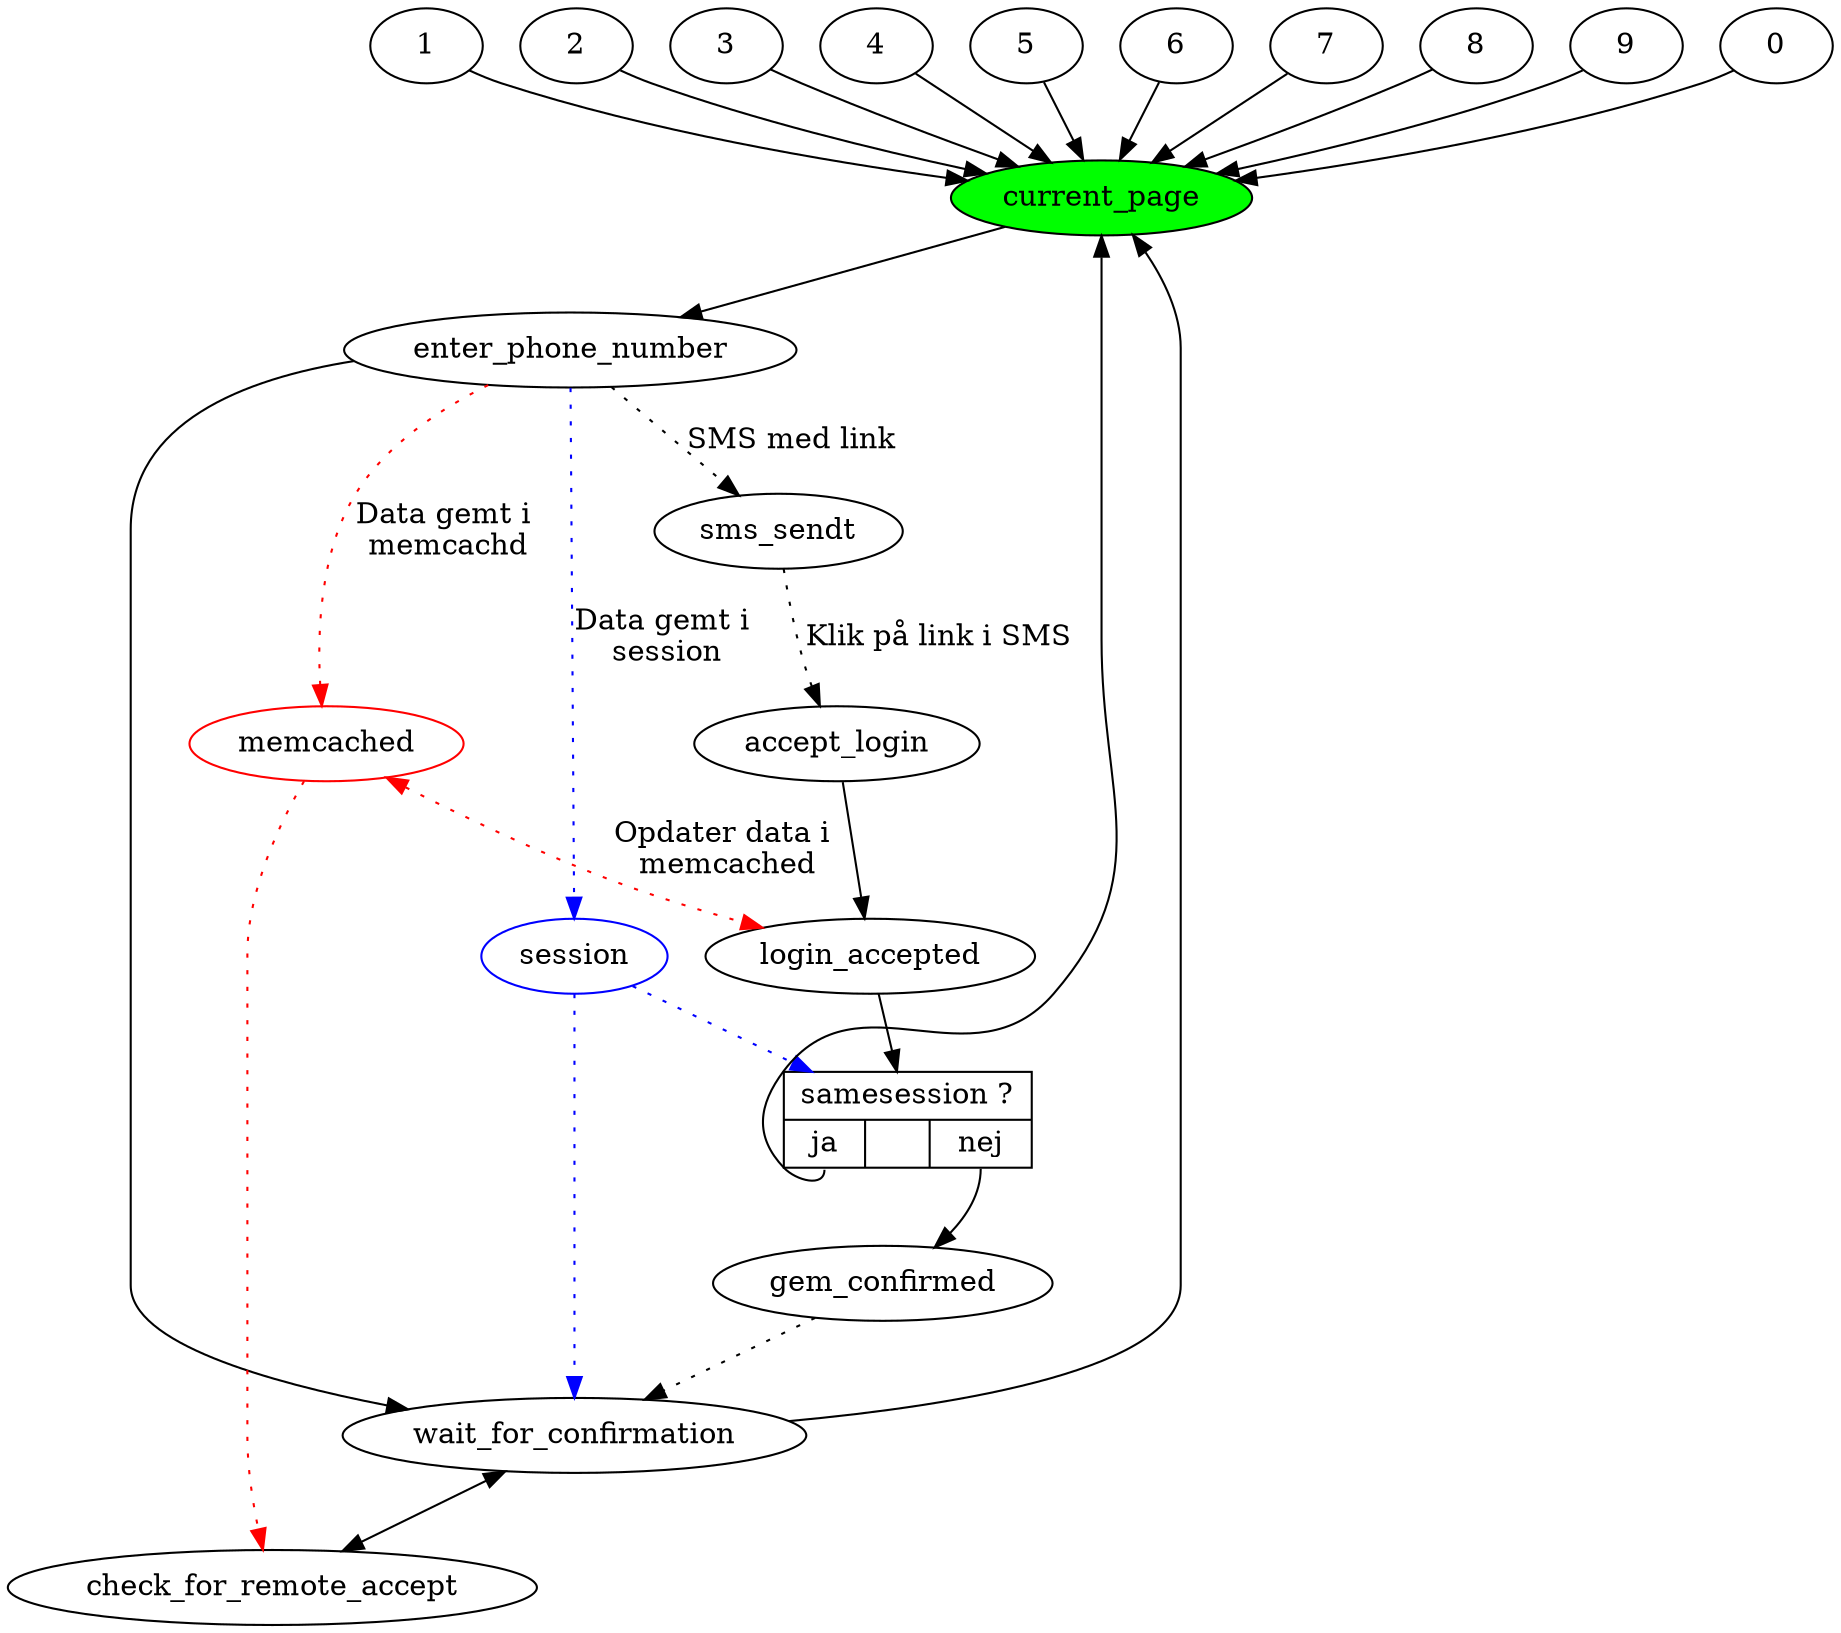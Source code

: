 digraph xxx {
  {1,2,3,4,5,6,7,8,9,0} -> current_page;
  {
    edge [ color=red style=dotted ];
////////////////////////////////////////////////////////////////////////////////////////////
    enter_phone_number -> memcached [ label="Data gemt i \nmemcachd"]; /////
                          memcached [ color = red ];
                          memcached -> check_for_remote_accept;
                          memcached -> login_accepted [ label = "Opdater data i \nmemcached" dir=both ];
////////////////////////////////////////////////////////////////////////////////////////////
  }
  {
    edge [ color=blue style=dotted ];
////////////////////////////////////////////////////////////////////////////////////////////
        enter_phone_number -> session [ label="Data gemt i \nsession"];    /////
                              session [ color = blue ];
                              session -> wait_for_confirmation;
                              session -> same_session;
////////////////////////////////////////////////////////////////////////////////////////////
  }
  subgraph x_cluster {
    current_page [ style=filled fillcolor=green ];
    current_page ->
          enter_phone_number ->
                wait_for_confirmation ->
                      current_page;
                wait_for_confirmation ->
                      check_for_remote_accept [ dir=both ];
  }
  same_session [ shape=record label="{samesession ?|{<ja> ja| &nbsp; |<nej> nej}}" ];
////////////////////////////////////////////////////////////////////////////////////////////
        enter_phone_number -> sms_sendt [ style= dotted label="SMS med link"];         /////
////////////////////////////////////////////////////////////////////////////////////////////
  sms_sendt ->
        accept_login [ style=dotted label="Klik på link i SMS" ];
        accept_login ->
              login_accepted->
                    same_session;
                    same_session:ja ->
                          current_page;
                    same_session:nej ->
                          gem_confirmed;
////////////////////////////////////////////////////////////////////////////////////////////
                          gem_confirmed ->                                       /////
                                wait_for_confirmation [ style=dotted ];          /////
////////////////////////////////////////////////////////////////////////////////////////////
}
